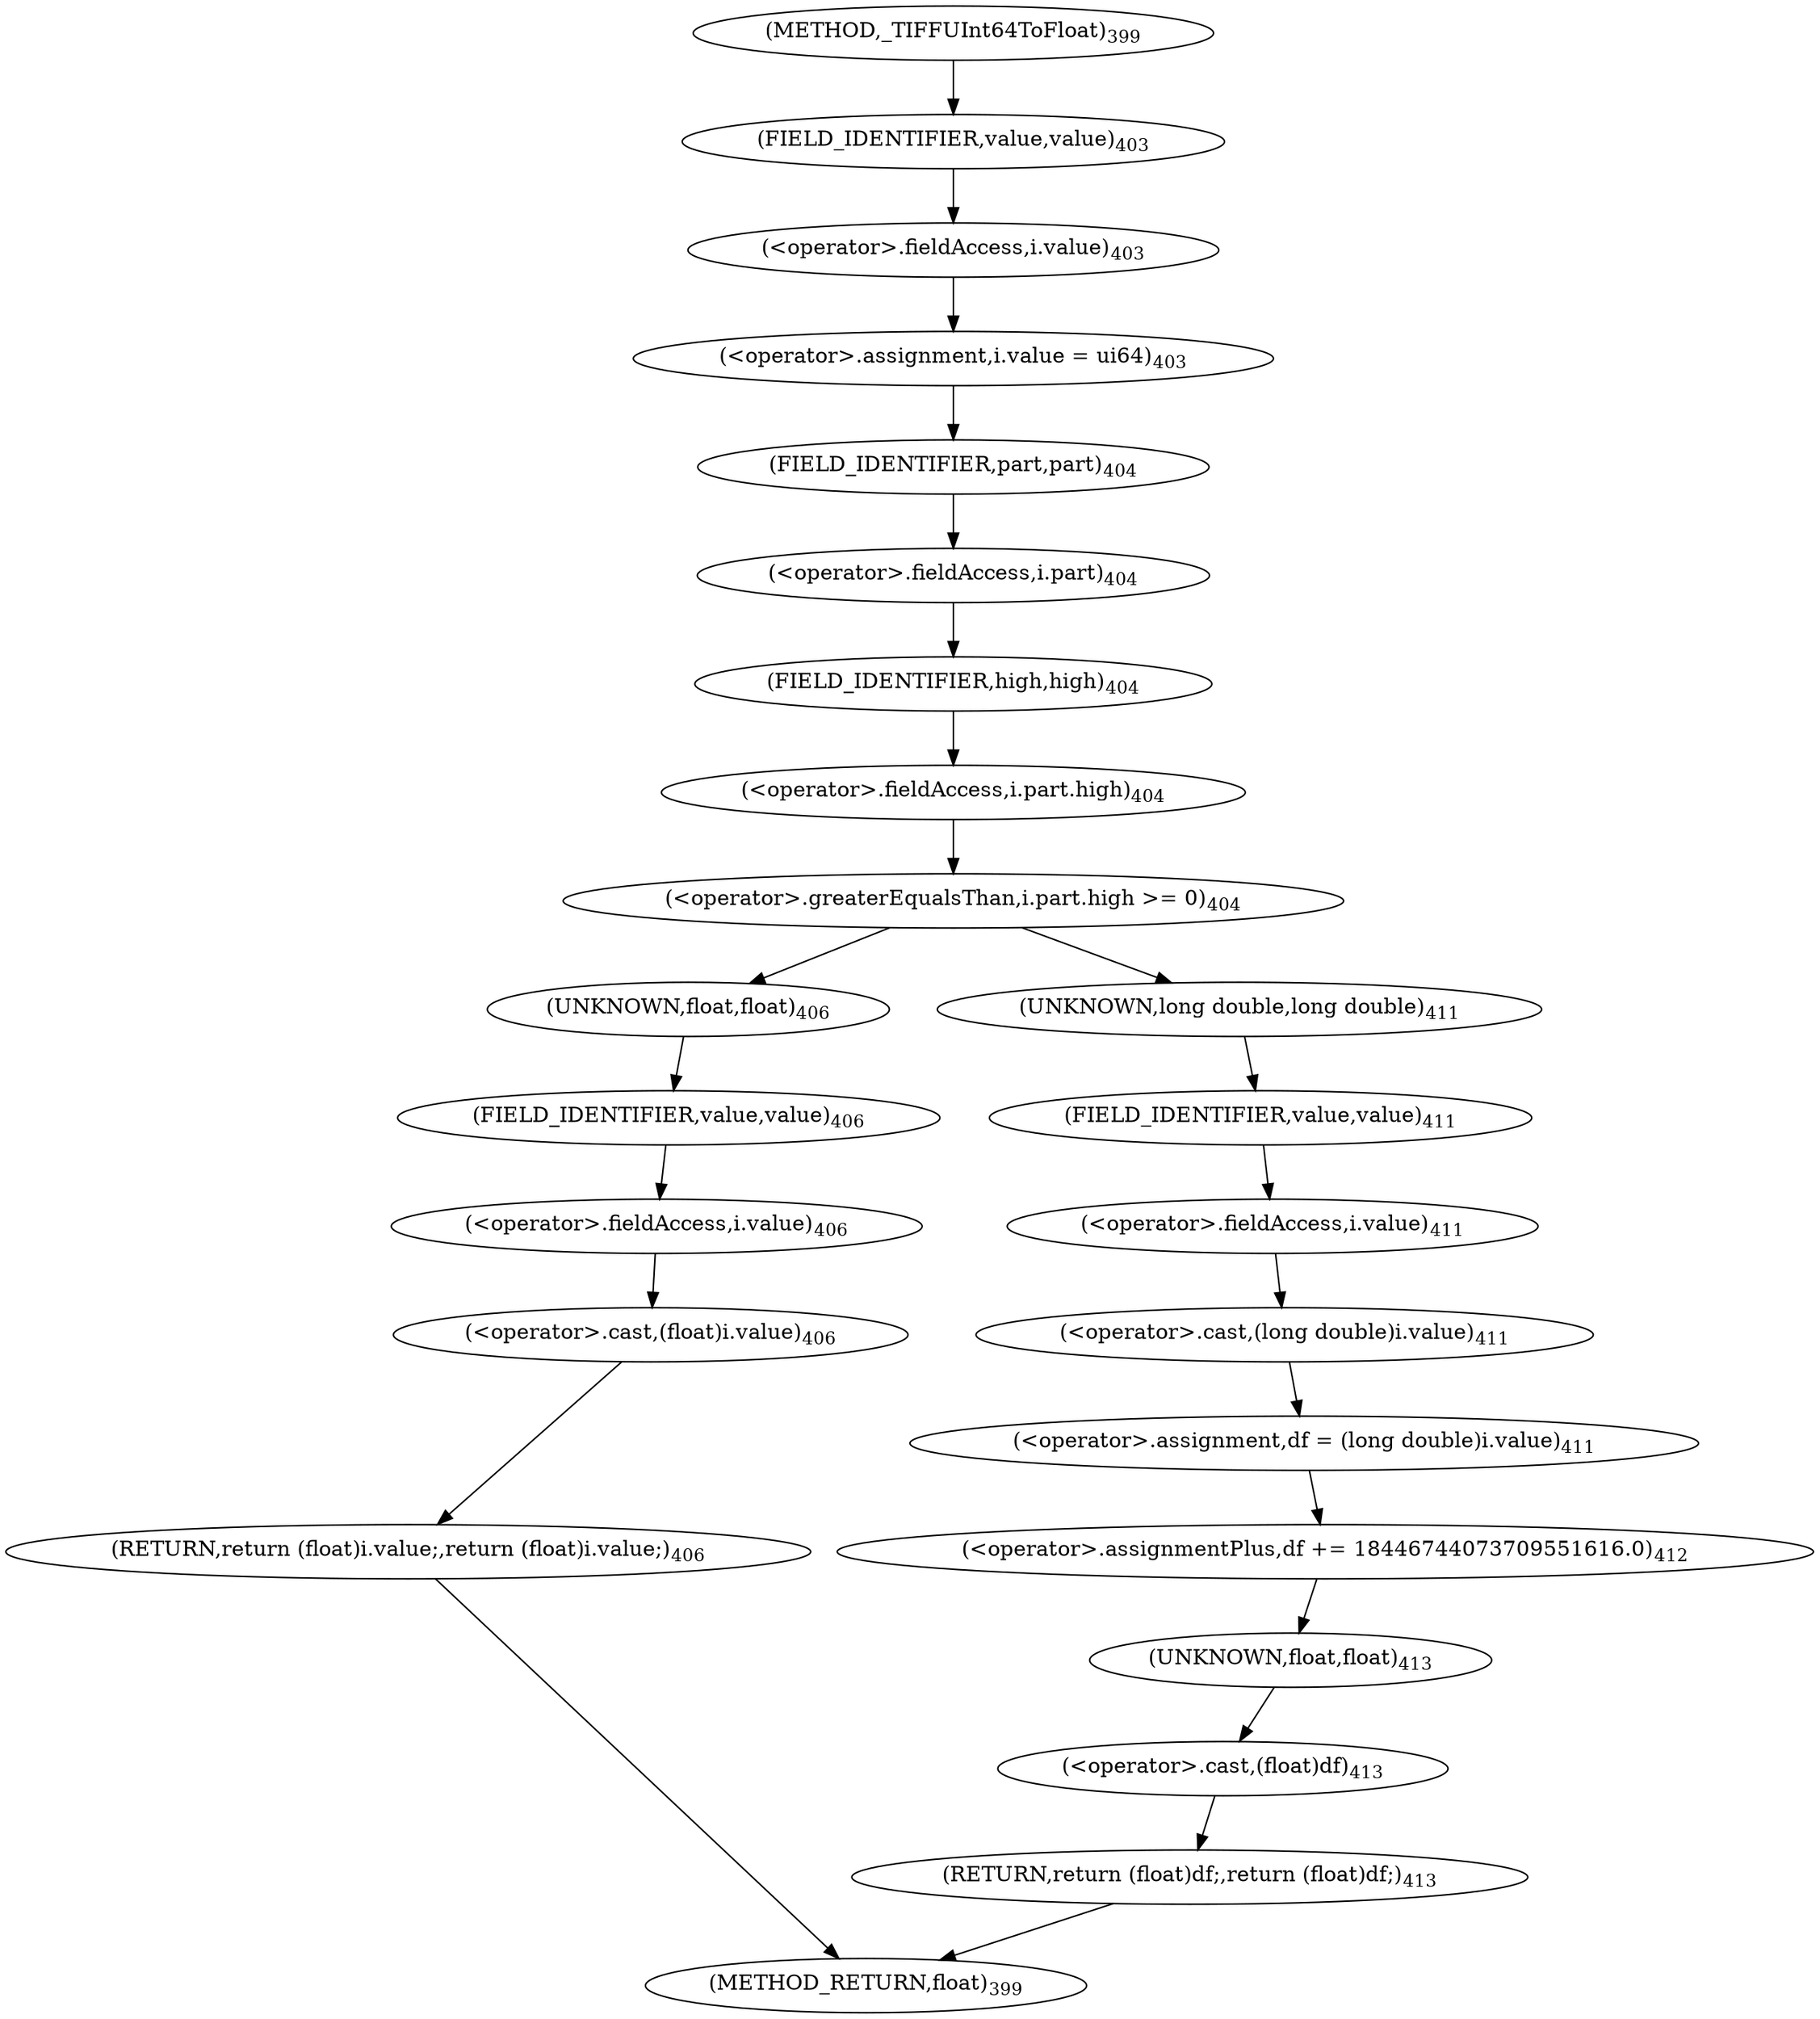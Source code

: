 digraph "_TIFFUInt64ToFloat" {  
"21522" [label = <(&lt;operator&gt;.assignment,i.value = ui64)<SUB>403</SUB>> ]
"21523" [label = <(&lt;operator&gt;.fieldAccess,i.value)<SUB>403</SUB>> ]
"21528" [label = <(&lt;operator&gt;.greaterEqualsThan,i.part.high &gt;= 0)<SUB>404</SUB>> ]
"21525" [label = <(FIELD_IDENTIFIER,value,value)<SUB>403</SUB>> ]
"21529" [label = <(&lt;operator&gt;.fieldAccess,i.part.high)<SUB>404</SUB>> ]
"21536" [label = <(RETURN,return (float)i.value;,return (float)i.value;)<SUB>406</SUB>> ]
"21530" [label = <(&lt;operator&gt;.fieldAccess,i.part)<SUB>404</SUB>> ]
"21533" [label = <(FIELD_IDENTIFIER,high,high)<SUB>404</SUB>> ]
"21537" [label = <(&lt;operator&gt;.cast,(float)i.value)<SUB>406</SUB>> ]
"21545" [label = <(&lt;operator&gt;.assignment,df = (long double)i.value)<SUB>411</SUB>> ]
"21552" [label = <(&lt;operator&gt;.assignmentPlus,df += 18446744073709551616.0)<SUB>412</SUB>> ]
"21555" [label = <(RETURN,return (float)df;,return (float)df;)<SUB>413</SUB>> ]
"21532" [label = <(FIELD_IDENTIFIER,part,part)<SUB>404</SUB>> ]
"21538" [label = <(UNKNOWN,float,float)<SUB>406</SUB>> ]
"21539" [label = <(&lt;operator&gt;.fieldAccess,i.value)<SUB>406</SUB>> ]
"21547" [label = <(&lt;operator&gt;.cast,(long double)i.value)<SUB>411</SUB>> ]
"21556" [label = <(&lt;operator&gt;.cast,(float)df)<SUB>413</SUB>> ]
"21541" [label = <(FIELD_IDENTIFIER,value,value)<SUB>406</SUB>> ]
"21548" [label = <(UNKNOWN,long double,long double)<SUB>411</SUB>> ]
"21549" [label = <(&lt;operator&gt;.fieldAccess,i.value)<SUB>411</SUB>> ]
"21557" [label = <(UNKNOWN,float,float)<SUB>413</SUB>> ]
"21551" [label = <(FIELD_IDENTIFIER,value,value)<SUB>411</SUB>> ]
"21518" [label = <(METHOD,_TIFFUInt64ToFloat)<SUB>399</SUB>> ]
"21559" [label = <(METHOD_RETURN,float)<SUB>399</SUB>> ]
  "21522" -> "21532" 
  "21523" -> "21522" 
  "21528" -> "21538" 
  "21528" -> "21548" 
  "21525" -> "21523" 
  "21529" -> "21528" 
  "21536" -> "21559" 
  "21530" -> "21533" 
  "21533" -> "21529" 
  "21537" -> "21536" 
  "21545" -> "21552" 
  "21552" -> "21557" 
  "21555" -> "21559" 
  "21532" -> "21530" 
  "21538" -> "21541" 
  "21539" -> "21537" 
  "21547" -> "21545" 
  "21556" -> "21555" 
  "21541" -> "21539" 
  "21548" -> "21551" 
  "21549" -> "21547" 
  "21557" -> "21556" 
  "21551" -> "21549" 
  "21518" -> "21525" 
}
